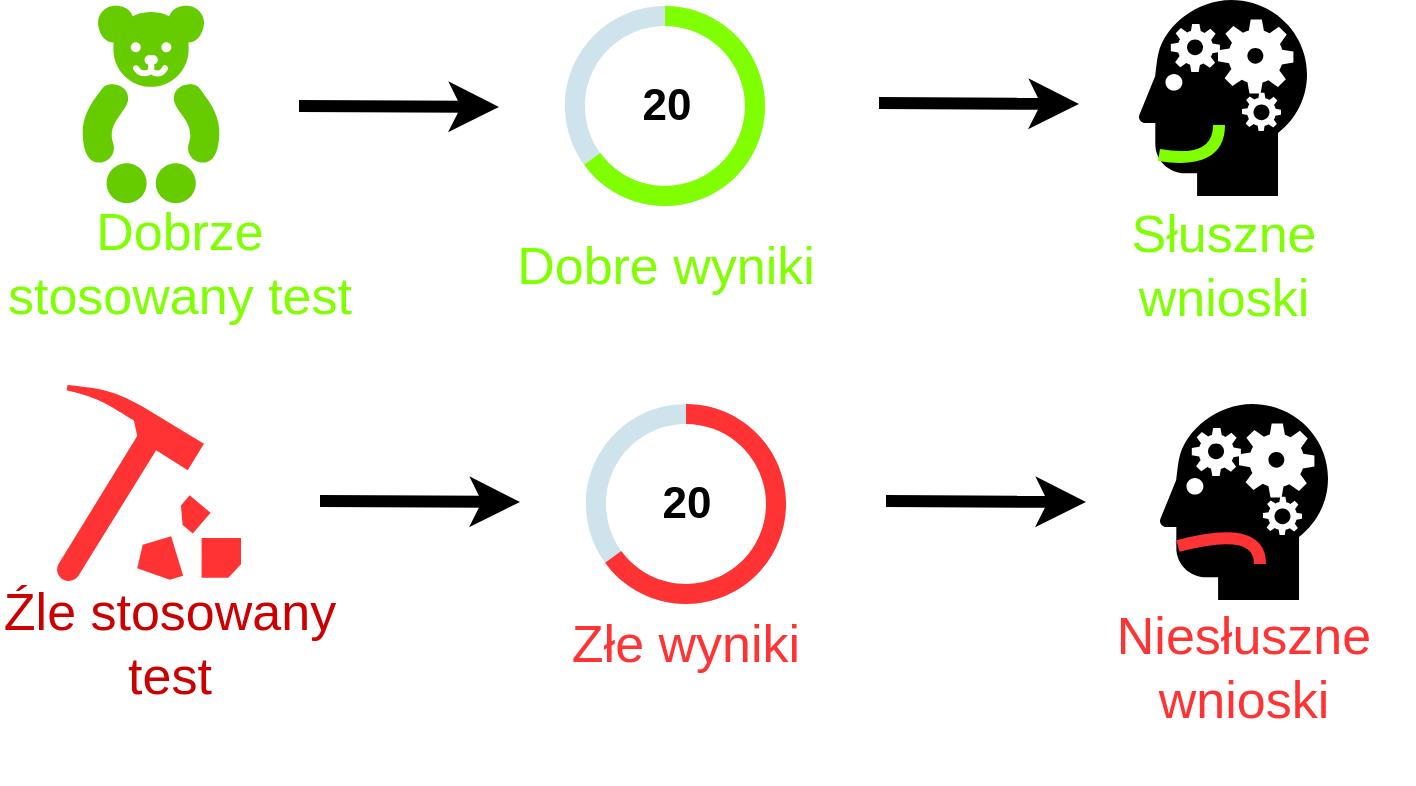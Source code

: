 <mxfile version="12.1.7" type="device" pages="1"><diagram id="CImm3uffyBCdk5WBtQvi" name="Page-1"><mxGraphModel dx="932" dy="601" grid="1" gridSize="10" guides="1" tooltips="1" connect="1" arrows="1" fold="1" page="1" pageScale="1" pageWidth="800" pageHeight="450" math="0" shadow="0"><root><mxCell id="0"/><mxCell id="1" parent="0"/><mxCell id="UU-S2RHuxFeCheLmZpNd-23" value="" style="group" vertex="1" connectable="0" parent="1"><mxGeometry x="74.5" y="30.5" width="630" height="239.5" as="geometry"/></mxCell><mxCell id="UU-S2RHuxFeCheLmZpNd-24" value="" style="shape=mxgraph.signs.animals.teddy_bear;html=1;pointerEvents=1;fillColor=#66CC00;strokeColor=none;verticalLabelPosition=bottom;verticalAlign=top;align=center;fontSize=26;fontColor=#CC0000;" vertex="1" parent="UU-S2RHuxFeCheLmZpNd-23"><mxGeometry x="-33.5" width="69" height="99" as="geometry"/></mxCell><mxCell id="UU-S2RHuxFeCheLmZpNd-21" value="" style="group" vertex="1" connectable="0" parent="UU-S2RHuxFeCheLmZpNd-23"><mxGeometry x="158" y="0.5" width="200" height="190" as="geometry"/></mxCell><mxCell id="UU-S2RHuxFeCheLmZpNd-13" value="" style="verticalLabelPosition=bottom;verticalAlign=top;html=1;shape=mxgraph.basic.donut;dx=10;strokeColor=none;fillColor=#10739E;fontSize=10;fontColor=#000000;align=center;fillOpacity=20;" vertex="1" parent="UU-S2RHuxFeCheLmZpNd-21"><mxGeometry x="50" width="100" height="100" as="geometry"/></mxCell><mxCell id="UU-S2RHuxFeCheLmZpNd-14" value="20" style="verticalLabelPosition=middle;verticalAlign=middle;html=1;shape=mxgraph.basic.partConcEllipse;startAngle=0;endAngle=0.65;arcWidth=0.2;strokeColor=none;fillColor=#80FF00;fontSize=22;fontColor=#000000;align=center;fontStyle=1" vertex="1" parent="UU-S2RHuxFeCheLmZpNd-13"><mxGeometry width="100" height="100" as="geometry"/></mxCell><mxCell id="UU-S2RHuxFeCheLmZpNd-32" value="Dobre wyniki" style="text;html=1;strokeColor=none;fillColor=none;align=center;verticalAlign=middle;whiteSpace=wrap;rounded=0;fontSize=26;fontColor=#80FF00;" vertex="1" parent="UU-S2RHuxFeCheLmZpNd-21"><mxGeometry x="15" y="119.5" width="170" height="20" as="geometry"/></mxCell><mxCell id="UU-S2RHuxFeCheLmZpNd-11" value="" style="shape=mxgraph.signs.healthcare.mental_health;html=1;pointerEvents=1;fillColor=#000000;strokeColor=none;verticalLabelPosition=bottom;verticalAlign=top;align=center;" vertex="1" parent="UU-S2RHuxFeCheLmZpNd-23"><mxGeometry x="495" y="-2.5" width="84" height="98" as="geometry"/></mxCell><mxCell id="UU-S2RHuxFeCheLmZpNd-37" value="" style="curved=1;endArrow=none;html=1;strokeWidth=6;fillColor=#67AB9F;fontSize=26;fontColor=#FF3333;endFill=0;strokeColor=#80FF00;" edge="1" parent="UU-S2RHuxFeCheLmZpNd-23"><mxGeometry width="50" height="50" relative="1" as="geometry"><mxPoint x="505" y="75" as="sourcePoint"/><mxPoint x="535" y="60" as="targetPoint"/><Array as="points"><mxPoint x="535" y="80"/></Array></mxGeometry></mxCell><mxCell id="UU-S2RHuxFeCheLmZpNd-41" value="" style="endArrow=classic;html=1;strokeColor=#000000;strokeWidth=6;fillColor=#67AB9F;fontSize=26;fontColor=#FF3333;" edge="1" parent="UU-S2RHuxFeCheLmZpNd-23"><mxGeometry width="50" height="50" relative="1" as="geometry"><mxPoint x="75" y="50.5" as="sourcePoint"/><mxPoint x="175" y="51" as="targetPoint"/></mxGeometry></mxCell><mxCell id="UU-S2RHuxFeCheLmZpNd-43" value="" style="endArrow=classic;html=1;strokeColor=#000000;strokeWidth=6;fillColor=#67AB9F;fontSize=26;fontColor=#FF3333;" edge="1" parent="UU-S2RHuxFeCheLmZpNd-23"><mxGeometry width="50" height="50" relative="1" as="geometry"><mxPoint x="365" y="49" as="sourcePoint"/><mxPoint x="465" y="49.5" as="targetPoint"/></mxGeometry></mxCell><mxCell id="UU-S2RHuxFeCheLmZpNd-45" value="Słuszne wnioski" style="text;html=1;strokeColor=none;fillColor=none;align=center;verticalAlign=middle;whiteSpace=wrap;rounded=0;fontSize=26;fontColor=#80FF00;" vertex="1" parent="UU-S2RHuxFeCheLmZpNd-23"><mxGeometry x="452" y="120" width="170" height="20" as="geometry"/></mxCell><mxCell id="UU-S2RHuxFeCheLmZpNd-26" value="Źle stosowany test" style="text;html=1;strokeColor=none;fillColor=none;align=center;verticalAlign=middle;whiteSpace=wrap;rounded=0;fontSize=26;fontColor=#CC0000;" vertex="1" parent="1"><mxGeometry y="340" width="170" height="20" as="geometry"/></mxCell><mxCell id="UU-S2RHuxFeCheLmZpNd-27" value="" style="shape=mxgraph.signs.sports.rock_collection;html=1;pointerEvents=1;fillColor=#FF3333;strokeColor=none;verticalLabelPosition=bottom;verticalAlign=top;align=center;fontSize=26;fontColor=#CC0000;" vertex="1" parent="1"><mxGeometry x="28.5" y="220.5" width="92" height="98" as="geometry"/></mxCell><mxCell id="UU-S2RHuxFeCheLmZpNd-28" value="Dobrze stosowany test" style="text;html=1;strokeColor=none;fillColor=none;align=center;verticalAlign=middle;whiteSpace=wrap;rounded=0;fontSize=26;fontColor=#80FF00;" vertex="1" parent="1"><mxGeometry y="150" width="180" height="20" as="geometry"/></mxCell><mxCell id="UU-S2RHuxFeCheLmZpNd-29" value="" style="group" vertex="1" connectable="0" parent="1"><mxGeometry x="243" y="230" width="200" height="190" as="geometry"/></mxCell><mxCell id="UU-S2RHuxFeCheLmZpNd-30" value="" style="verticalLabelPosition=bottom;verticalAlign=top;html=1;shape=mxgraph.basic.donut;dx=10;strokeColor=none;fillColor=#10739E;fontSize=10;fontColor=#000000;align=center;fillOpacity=20;" vertex="1" parent="UU-S2RHuxFeCheLmZpNd-29"><mxGeometry x="50" width="100" height="100" as="geometry"/></mxCell><mxCell id="UU-S2RHuxFeCheLmZpNd-31" value="20" style="verticalLabelPosition=middle;verticalAlign=middle;html=1;shape=mxgraph.basic.partConcEllipse;startAngle=0;endAngle=0.65;arcWidth=0.2;strokeColor=none;fillColor=#FF3333;fontSize=22;fontColor=#000000;align=center;fontStyle=1" vertex="1" parent="UU-S2RHuxFeCheLmZpNd-30"><mxGeometry width="100" height="100" as="geometry"/></mxCell><mxCell id="UU-S2RHuxFeCheLmZpNd-35" value="Złe wyniki" style="text;html=1;strokeColor=none;fillColor=none;align=center;verticalAlign=middle;whiteSpace=wrap;rounded=0;fontSize=26;fontColor=#FF3333;" vertex="1" parent="UU-S2RHuxFeCheLmZpNd-29"><mxGeometry x="15" y="110" width="170" height="20" as="geometry"/></mxCell><mxCell id="UU-S2RHuxFeCheLmZpNd-39" value="" style="shape=mxgraph.signs.healthcare.mental_health;html=1;pointerEvents=1;fillColor=#000000;strokeColor=none;verticalLabelPosition=bottom;verticalAlign=top;align=center;" vertex="1" parent="1"><mxGeometry x="580" y="230" width="84" height="98" as="geometry"/></mxCell><mxCell id="UU-S2RHuxFeCheLmZpNd-40" value="" style="curved=1;endArrow=none;html=1;strokeWidth=6;fillColor=#67AB9F;fontSize=26;fontColor=#FF3333;endFill=0;strokeColor=#FF3333;entryX=0.595;entryY=0.816;entryDx=0;entryDy=0;entryPerimeter=0;" edge="1" parent="1" target="UU-S2RHuxFeCheLmZpNd-39"><mxGeometry width="50" height="50" relative="1" as="geometry"><mxPoint x="589" y="301" as="sourcePoint"/><mxPoint x="630" y="130" as="targetPoint"/><Array as="points"><mxPoint x="630" y="290"/></Array></mxGeometry></mxCell><mxCell id="UU-S2RHuxFeCheLmZpNd-42" value="" style="endArrow=classic;html=1;strokeColor=#000000;strokeWidth=6;fillColor=#67AB9F;fontSize=26;fontColor=#FF3333;" edge="1" parent="1"><mxGeometry width="50" height="50" relative="1" as="geometry"><mxPoint x="160" y="278.5" as="sourcePoint"/><mxPoint x="260" y="279" as="targetPoint"/></mxGeometry></mxCell><mxCell id="UU-S2RHuxFeCheLmZpNd-44" value="" style="endArrow=classic;html=1;strokeColor=#000000;strokeWidth=6;fillColor=#67AB9F;fontSize=26;fontColor=#FF3333;" edge="1" parent="1"><mxGeometry width="50" height="50" relative="1" as="geometry"><mxPoint x="443" y="278.5" as="sourcePoint"/><mxPoint x="543" y="279" as="targetPoint"/></mxGeometry></mxCell><mxCell id="UU-S2RHuxFeCheLmZpNd-47" value="Niesłuszne wnioski" style="text;html=1;strokeColor=none;fillColor=none;align=center;verticalAlign=middle;whiteSpace=wrap;rounded=0;fontSize=26;fontColor=#FF3333;" vertex="1" parent="1"><mxGeometry x="537" y="352" width="170" height="20" as="geometry"/></mxCell></root></mxGraphModel></diagram></mxfile>